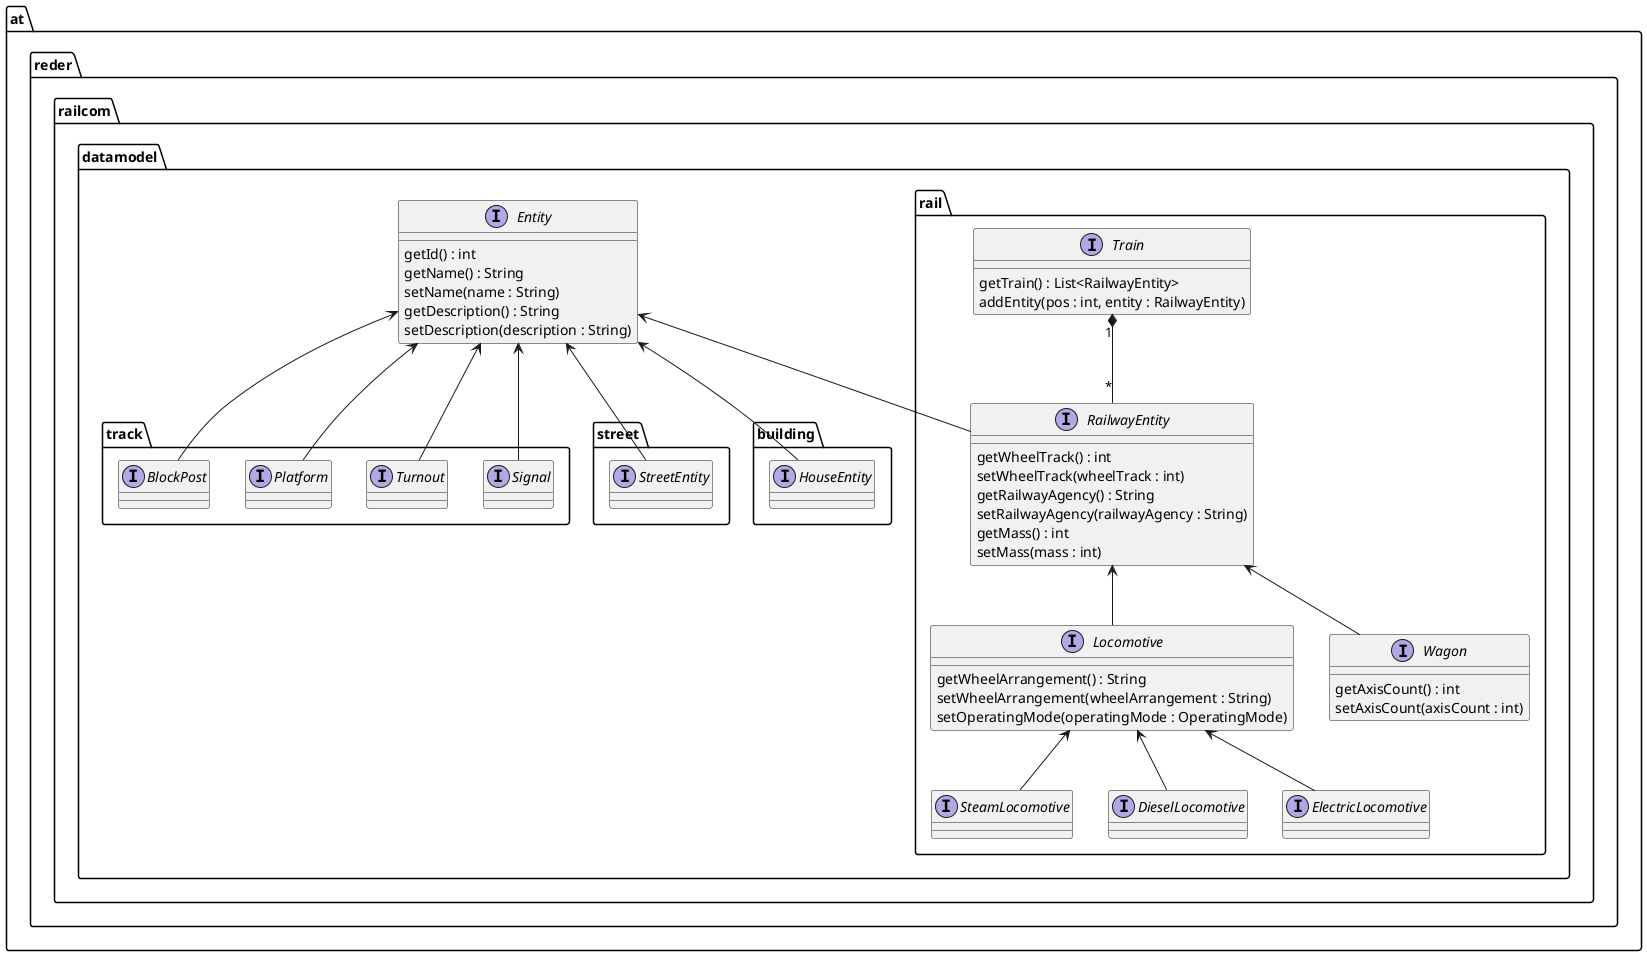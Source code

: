 @startuml
namespace at.reder.railcom.datamodel {
    interface Entity {
        getId() : int
        getName() : String
        setName(name : String)
        getDescription() : String
        setDescription(description : String)
    }


}

namespace at.reder.railcom.datamodel.rail {

    interface RailwayEntity {
        getWheelTrack() : int
        setWheelTrack(wheelTrack : int)
        getRailwayAgency() : String
        setRailwayAgency(railwayAgency : String)
        getMass() : int
        setMass(mass : int)
    }

    at.reder.railcom.datamodel.Entity <-- RailwayEntity

    interface Locomotive {
        getWheelArrangement() : String
        setWheelArrangement(wheelArrangement : String)
        setOperatingMode(operatingMode : OperatingMode)
    }

    RailwayEntity <-- Locomotive

    interface SteamLocomotive {
    }

    Locomotive <-- SteamLocomotive

    interface DieselLocomotive {
    }

    Locomotive <-- DieselLocomotive

    interface ElectricLocomotive {
    }

    Locomotive <-- ElectricLocomotive

    interface Wagon {
        getAxisCount() : int
        setAxisCount(axisCount : int)
    }


    RailwayEntity <-- Wagon


    interface Train {
        getTrain() : List<RailwayEntity>
        addEntity(pos : int, entity : RailwayEntity)
    }

    Train "1" *-- "*" RailwayEntity

}

namespace at.reder.railcom.datamodel.track {

    interface Signal {
    }

    at.reder.railcom.datamodel.Entity <-- Signal

    interface Turnout {
    }

    at.reder.railcom.datamodel.Entity <-- Turnout

    interface Platform {
    }

    at.reder.railcom.datamodel.Entity <-- Platform

    interface BlockPost {
    }

    at.reder.railcom.datamodel.Entity <-- BlockPost
}

namespace at.reder.railcom.datamodel.street {

    interface StreetEntity {
    }

    at.reder.railcom.datamodel.Entity <-- StreetEntity

}

namespace at.reder.railcom.datamodel.building {

    interface HouseEntity {
    }

    at.reder.railcom.datamodel.Entity <-- HouseEntity
}
@enduml
